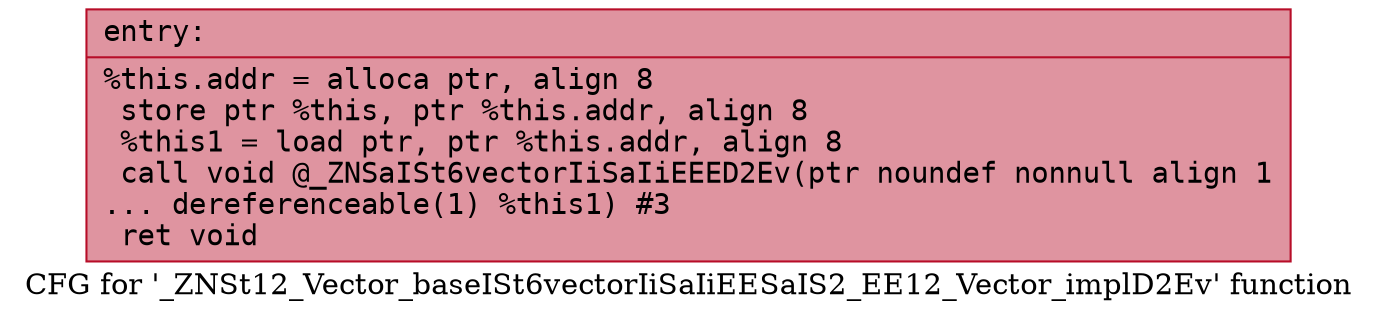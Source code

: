 digraph "CFG for '_ZNSt12_Vector_baseISt6vectorIiSaIiEESaIS2_EE12_Vector_implD2Ev' function" {
	label="CFG for '_ZNSt12_Vector_baseISt6vectorIiSaIiEESaIS2_EE12_Vector_implD2Ev' function";

	Node0x56307d6ea6d0 [shape=record,color="#b70d28ff", style=filled, fillcolor="#b70d2870" fontname="Courier",label="{entry:\l|  %this.addr = alloca ptr, align 8\l  store ptr %this, ptr %this.addr, align 8\l  %this1 = load ptr, ptr %this.addr, align 8\l  call void @_ZNSaISt6vectorIiSaIiEEED2Ev(ptr noundef nonnull align 1\l... dereferenceable(1) %this1) #3\l  ret void\l}"];
}
